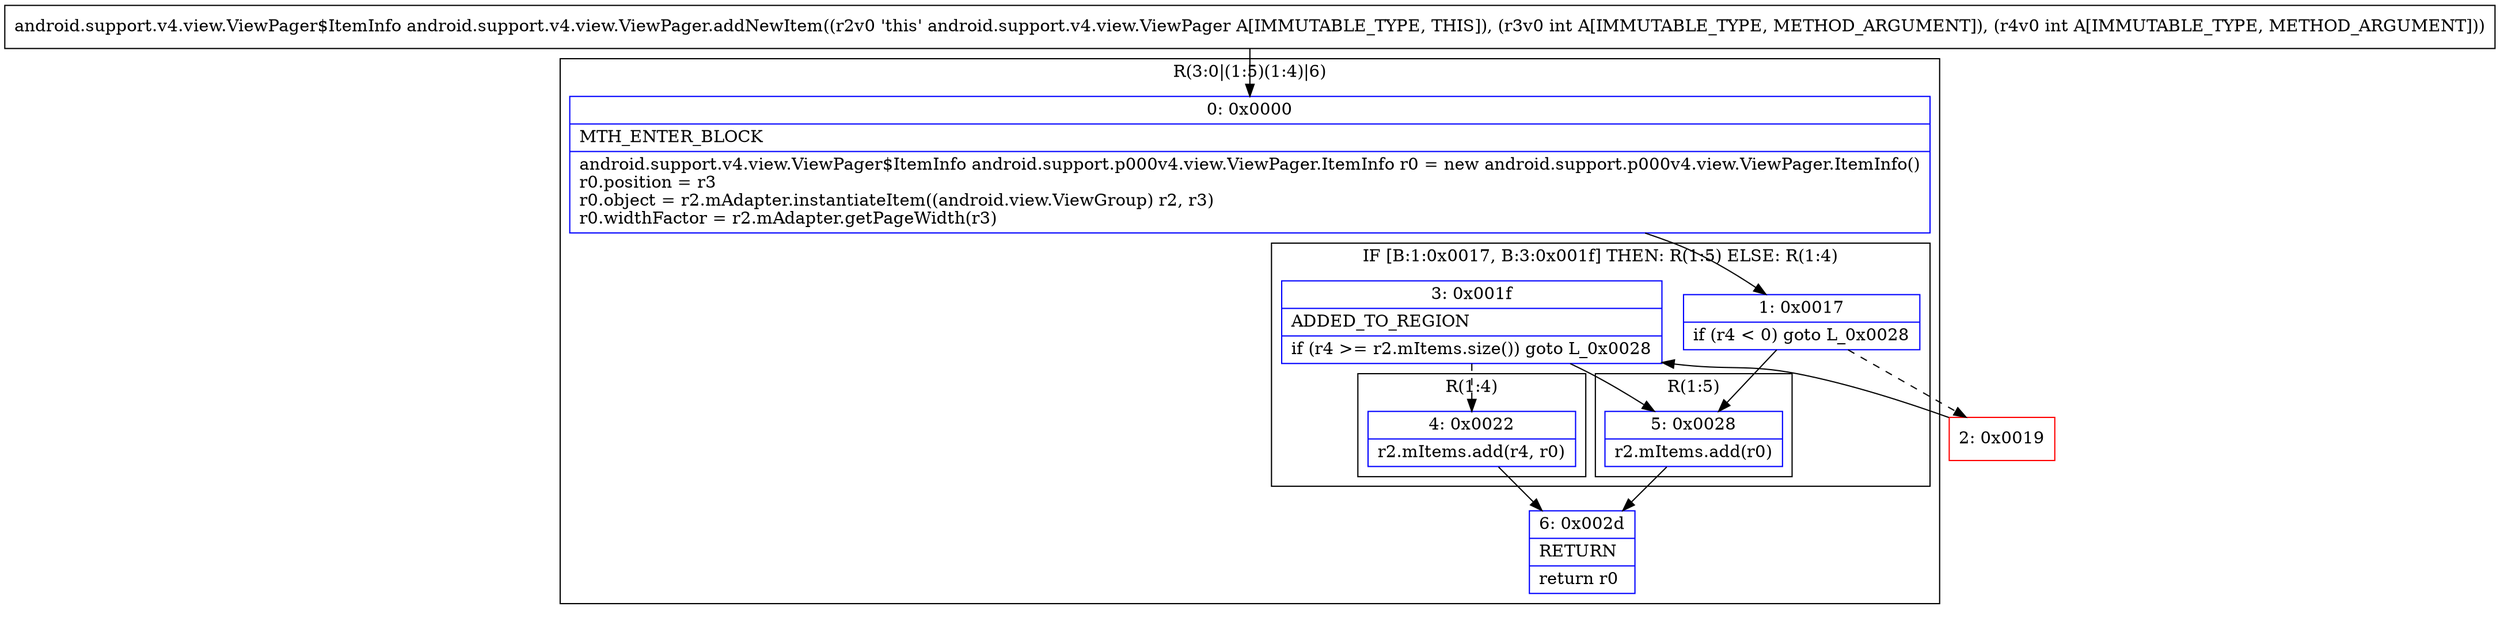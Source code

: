 digraph "CFG forandroid.support.v4.view.ViewPager.addNewItem(II)Landroid\/support\/v4\/view\/ViewPager$ItemInfo;" {
subgraph cluster_Region_1349157832 {
label = "R(3:0|(1:5)(1:4)|6)";
node [shape=record,color=blue];
Node_0 [shape=record,label="{0\:\ 0x0000|MTH_ENTER_BLOCK\l|android.support.v4.view.ViewPager$ItemInfo android.support.p000v4.view.ViewPager.ItemInfo r0 = new android.support.p000v4.view.ViewPager.ItemInfo()\lr0.position = r3\lr0.object = r2.mAdapter.instantiateItem((android.view.ViewGroup) r2, r3)\lr0.widthFactor = r2.mAdapter.getPageWidth(r3)\l}"];
subgraph cluster_IfRegion_1968348528 {
label = "IF [B:1:0x0017, B:3:0x001f] THEN: R(1:5) ELSE: R(1:4)";
node [shape=record,color=blue];
Node_1 [shape=record,label="{1\:\ 0x0017|if (r4 \< 0) goto L_0x0028\l}"];
Node_3 [shape=record,label="{3\:\ 0x001f|ADDED_TO_REGION\l|if (r4 \>= r2.mItems.size()) goto L_0x0028\l}"];
subgraph cluster_Region_1694709373 {
label = "R(1:5)";
node [shape=record,color=blue];
Node_5 [shape=record,label="{5\:\ 0x0028|r2.mItems.add(r0)\l}"];
}
subgraph cluster_Region_1412840905 {
label = "R(1:4)";
node [shape=record,color=blue];
Node_4 [shape=record,label="{4\:\ 0x0022|r2.mItems.add(r4, r0)\l}"];
}
}
Node_6 [shape=record,label="{6\:\ 0x002d|RETURN\l|return r0\l}"];
}
Node_2 [shape=record,color=red,label="{2\:\ 0x0019}"];
MethodNode[shape=record,label="{android.support.v4.view.ViewPager$ItemInfo android.support.v4.view.ViewPager.addNewItem((r2v0 'this' android.support.v4.view.ViewPager A[IMMUTABLE_TYPE, THIS]), (r3v0 int A[IMMUTABLE_TYPE, METHOD_ARGUMENT]), (r4v0 int A[IMMUTABLE_TYPE, METHOD_ARGUMENT])) }"];
MethodNode -> Node_0;
Node_0 -> Node_1;
Node_1 -> Node_2[style=dashed];
Node_1 -> Node_5;
Node_3 -> Node_4[style=dashed];
Node_3 -> Node_5;
Node_5 -> Node_6;
Node_4 -> Node_6;
Node_2 -> Node_3;
}


